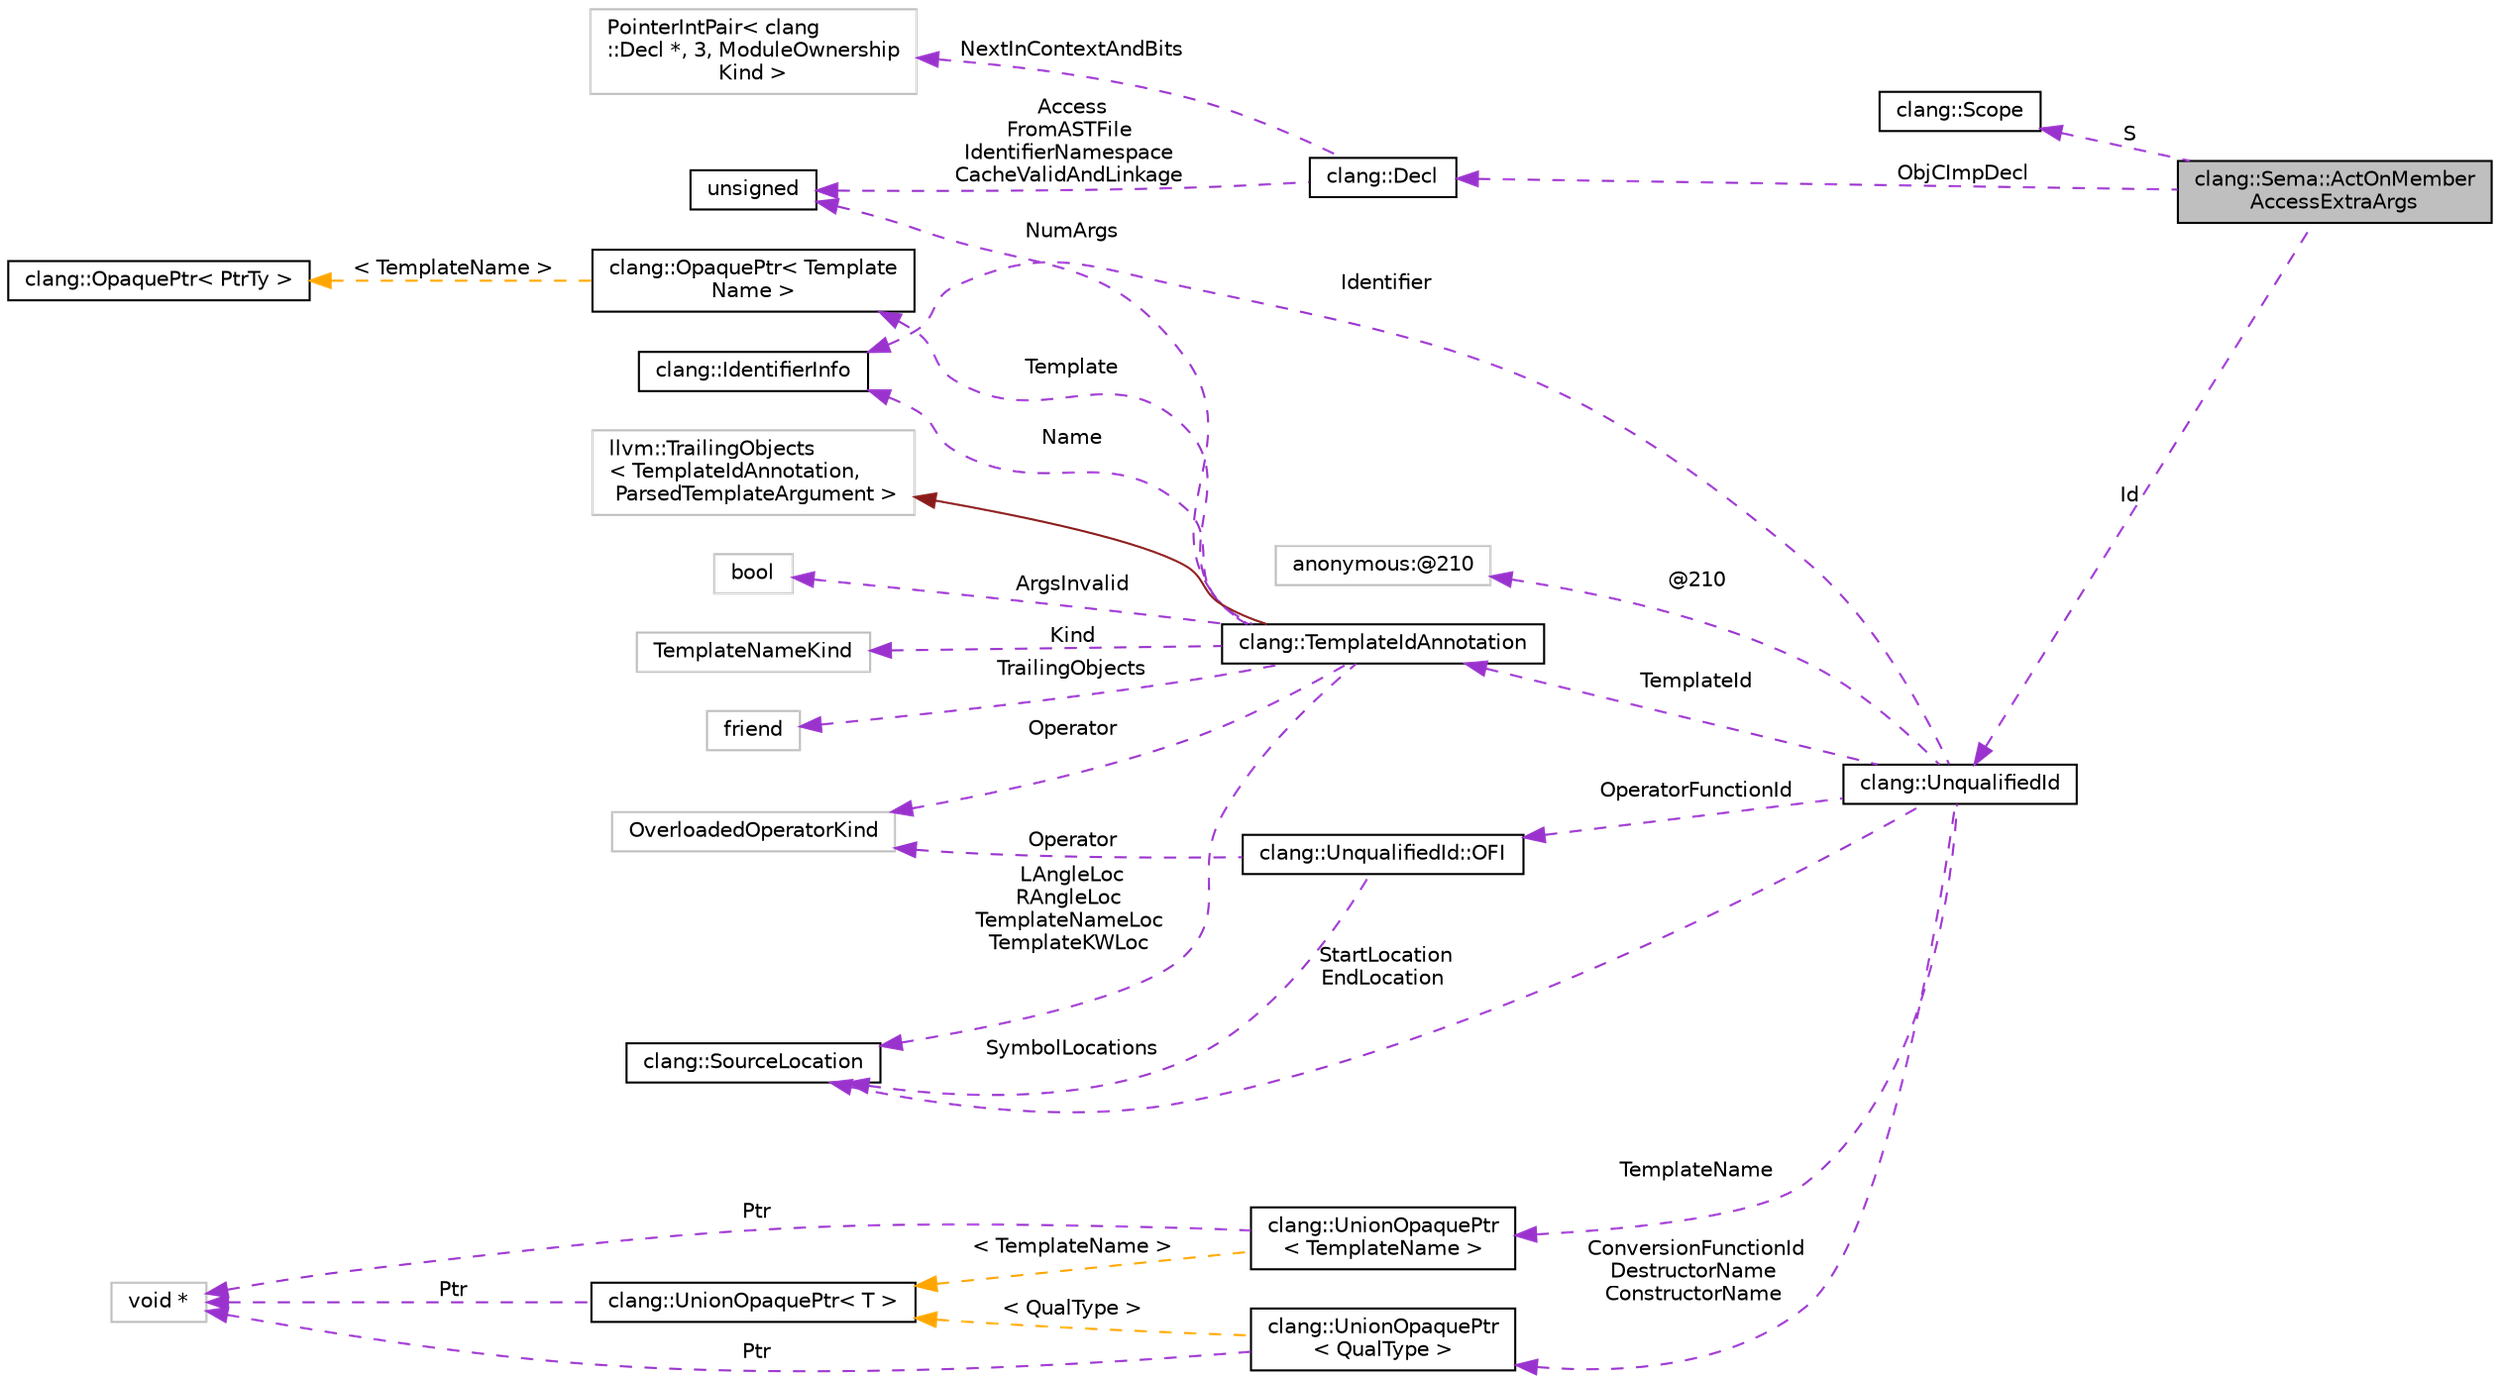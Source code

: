 digraph "clang::Sema::ActOnMemberAccessExtraArgs"
{
 // LATEX_PDF_SIZE
  bgcolor="transparent";
  edge [fontname="Helvetica",fontsize="10",labelfontname="Helvetica",labelfontsize="10"];
  node [fontname="Helvetica",fontsize="10",shape=record];
  rankdir="LR";
  Node1 [label="clang::Sema::ActOnMember\lAccessExtraArgs",height=0.2,width=0.4,color="black", fillcolor="grey75", style="filled", fontcolor="black",tooltip=" "];
  Node2 -> Node1 [dir="back",color="darkorchid3",fontsize="10",style="dashed",label=" S" ,fontname="Helvetica"];
  Node2 [label="clang::Scope",height=0.2,width=0.4,color="black",URL="$classclang_1_1Scope.html",tooltip="Scope - A scope is a transient data structure that is used while parsing the program."];
  Node3 -> Node1 [dir="back",color="darkorchid3",fontsize="10",style="dashed",label=" ObjCImpDecl" ,fontname="Helvetica"];
  Node3 [label="clang::Decl",height=0.2,width=0.4,color="black",URL="$classclang_1_1Decl.html",tooltip="Decl - This represents one declaration (or definition), e.g."];
  Node4 -> Node3 [dir="back",color="darkorchid3",fontsize="10",style="dashed",label=" NextInContextAndBits" ,fontname="Helvetica"];
  Node4 [label="PointerIntPair\< clang\l::Decl *, 3, ModuleOwnership\lKind \>",height=0.2,width=0.4,color="grey75",tooltip=" "];
  Node5 -> Node3 [dir="back",color="darkorchid3",fontsize="10",style="dashed",label=" Access\nFromASTFile\nIdentifierNamespace\nCacheValidAndLinkage" ,fontname="Helvetica"];
  Node5 [label="unsigned",height=0.2,width=0.4,color="black",URL="$classunsigned.html",tooltip=" "];
  Node6 -> Node1 [dir="back",color="darkorchid3",fontsize="10",style="dashed",label=" Id" ,fontname="Helvetica"];
  Node6 [label="clang::UnqualifiedId",height=0.2,width=0.4,color="black",URL="$classclang_1_1UnqualifiedId.html",tooltip="Represents a C++ unqualified-id that has been parsed."];
  Node7 -> Node6 [dir="back",color="darkorchid3",fontsize="10",style="dashed",label=" StartLocation\nEndLocation" ,fontname="Helvetica"];
  Node7 [label="clang::SourceLocation",height=0.2,width=0.4,color="black",URL="$classclang_1_1SourceLocation.html",tooltip="Encodes a location in the source."];
  Node8 -> Node6 [dir="back",color="darkorchid3",fontsize="10",style="dashed",label=" TemplateName" ,fontname="Helvetica"];
  Node8 [label="clang::UnionOpaquePtr\l\< TemplateName \>",height=0.2,width=0.4,color="black",URL="$structclang_1_1UnionOpaquePtr.html",tooltip=" "];
  Node9 -> Node8 [dir="back",color="darkorchid3",fontsize="10",style="dashed",label=" Ptr" ,fontname="Helvetica"];
  Node9 [label="void *",height=0.2,width=0.4,color="grey75",tooltip=" "];
  Node10 -> Node8 [dir="back",color="orange",fontsize="10",style="dashed",label=" \< TemplateName \>" ,fontname="Helvetica"];
  Node10 [label="clang::UnionOpaquePtr\< T \>",height=0.2,width=0.4,color="black",URL="$structclang_1_1UnionOpaquePtr.html",tooltip="UnionOpaquePtr - A version of OpaquePtr suitable for membership in a union."];
  Node9 -> Node10 [dir="back",color="darkorchid3",fontsize="10",style="dashed",label=" Ptr" ,fontname="Helvetica"];
  Node11 -> Node6 [dir="back",color="darkorchid3",fontsize="10",style="dashed",label=" OperatorFunctionId" ,fontname="Helvetica"];
  Node11 [label="clang::UnqualifiedId::OFI",height=0.2,width=0.4,color="black",URL="$structclang_1_1UnqualifiedId_1_1OFI.html",tooltip=" "];
  Node7 -> Node11 [dir="back",color="darkorchid3",fontsize="10",style="dashed",label=" SymbolLocations" ,fontname="Helvetica"];
  Node12 -> Node11 [dir="back",color="darkorchid3",fontsize="10",style="dashed",label=" Operator" ,fontname="Helvetica"];
  Node12 [label="OverloadedOperatorKind",height=0.2,width=0.4,color="grey75",tooltip=" "];
  Node13 -> Node6 [dir="back",color="darkorchid3",fontsize="10",style="dashed",label=" Identifier" ,fontname="Helvetica"];
  Node13 [label="clang::IdentifierInfo",height=0.2,width=0.4,color="black",URL="$classclang_1_1IdentifierInfo.html",tooltip="One of these records is kept for each identifier that is lexed."];
  Node14 -> Node6 [dir="back",color="darkorchid3",fontsize="10",style="dashed",label=" ConversionFunctionId\nDestructorName\nConstructorName" ,fontname="Helvetica"];
  Node14 [label="clang::UnionOpaquePtr\l\< QualType \>",height=0.2,width=0.4,color="black",URL="$structclang_1_1UnionOpaquePtr.html",tooltip=" "];
  Node9 -> Node14 [dir="back",color="darkorchid3",fontsize="10",style="dashed",label=" Ptr" ,fontname="Helvetica"];
  Node10 -> Node14 [dir="back",color="orange",fontsize="10",style="dashed",label=" \< QualType \>" ,fontname="Helvetica"];
  Node15 -> Node6 [dir="back",color="darkorchid3",fontsize="10",style="dashed",label=" @210" ,fontname="Helvetica"];
  Node15 [label="anonymous:@210",height=0.2,width=0.4,color="grey75",tooltip=" "];
  Node16 -> Node6 [dir="back",color="darkorchid3",fontsize="10",style="dashed",label=" TemplateId" ,fontname="Helvetica"];
  Node16 [label="clang::TemplateIdAnnotation",height=0.2,width=0.4,color="black",URL="$structclang_1_1TemplateIdAnnotation.html",tooltip="Information about a template-id annotation token."];
  Node17 -> Node16 [dir="back",color="firebrick4",fontsize="10",style="solid",fontname="Helvetica"];
  Node17 [label="llvm::TrailingObjects\l\< TemplateIdAnnotation,\l ParsedTemplateArgument \>",height=0.2,width=0.4,color="grey75",tooltip=" "];
  Node7 -> Node16 [dir="back",color="darkorchid3",fontsize="10",style="dashed",label=" LAngleLoc\nRAngleLoc\nTemplateNameLoc\nTemplateKWLoc" ,fontname="Helvetica"];
  Node12 -> Node16 [dir="back",color="darkorchid3",fontsize="10",style="dashed",label=" Operator" ,fontname="Helvetica"];
  Node18 -> Node16 [dir="back",color="darkorchid3",fontsize="10",style="dashed",label=" ArgsInvalid" ,fontname="Helvetica"];
  Node18 [label="bool",height=0.2,width=0.4,color="grey75",tooltip=" "];
  Node13 -> Node16 [dir="back",color="darkorchid3",fontsize="10",style="dashed",label=" Name" ,fontname="Helvetica"];
  Node5 -> Node16 [dir="back",color="darkorchid3",fontsize="10",style="dashed",label=" NumArgs" ,fontname="Helvetica"];
  Node19 -> Node16 [dir="back",color="darkorchid3",fontsize="10",style="dashed",label=" Kind" ,fontname="Helvetica"];
  Node19 [label="TemplateNameKind",height=0.2,width=0.4,color="grey75",tooltip=" "];
  Node20 -> Node16 [dir="back",color="darkorchid3",fontsize="10",style="dashed",label=" Template" ,fontname="Helvetica"];
  Node20 [label="clang::OpaquePtr\< Template\lName \>",height=0.2,width=0.4,color="black",URL="$classclang_1_1OpaquePtr.html",tooltip=" "];
  Node21 -> Node20 [dir="back",color="orange",fontsize="10",style="dashed",label=" \< TemplateName \>" ,fontname="Helvetica"];
  Node21 [label="clang::OpaquePtr\< PtrTy \>",height=0.2,width=0.4,color="black",URL="$classclang_1_1OpaquePtr.html",tooltip="Wrapper for void* pointer."];
  Node22 -> Node16 [dir="back",color="darkorchid3",fontsize="10",style="dashed",label=" TrailingObjects" ,fontname="Helvetica"];
  Node22 [label="friend",height=0.2,width=0.4,color="grey75",tooltip=" "];
}
